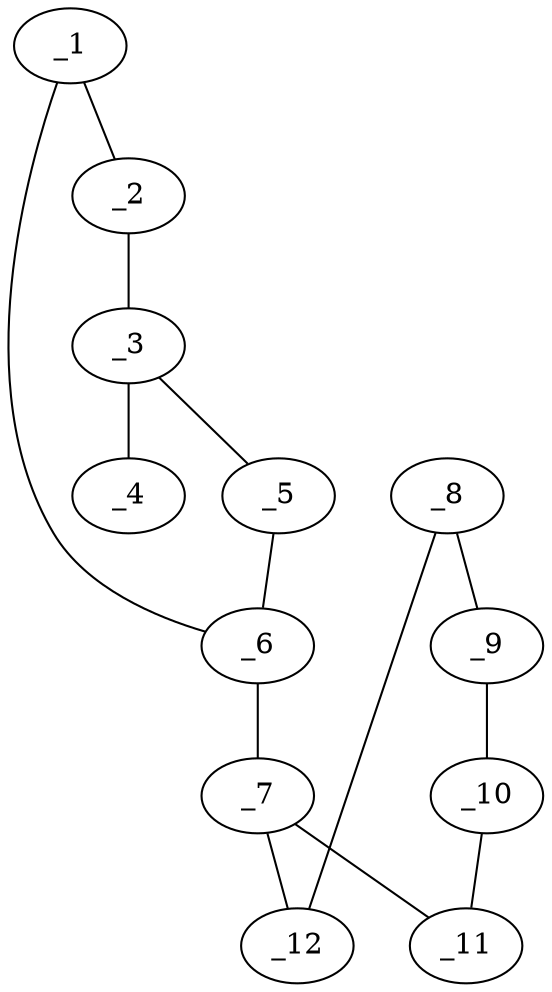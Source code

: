 graph molid622652 {
	_1	 [charge=0,
		chem=5,
		symbol="S  ",
		x="2.057",
		y="0.9139"];
	_2	 [charge=0,
		chem=5,
		symbol="S  ",
		x="2.366",
		y="1.8649"];
	_1 -- _2	 [valence=1];
	_6	 [charge=0,
		chem=1,
		symbol="C  ",
		x="2.866",
		y="0.3261"];
	_1 -- _6	 [valence=1];
	_3	 [charge=0,
		chem=1,
		symbol="C  ",
		x="3.366",
		y="1.8649"];
	_2 -- _3	 [valence=1];
	_4	 [charge=0,
		chem=5,
		symbol="S  ",
		x="3.9538",
		y="2.6739"];
	_3 -- _4	 [valence=2];
	_5	 [charge=0,
		chem=4,
		symbol="N  ",
		x="3.6751",
		y="0.9139"];
	_3 -- _5	 [valence=1];
	_5 -- _6	 [valence=2];
	_7	 [charge=0,
		chem=4,
		symbol="N  ",
		x="2.866",
		y="-0.6739"];
	_6 -- _7	 [valence=1];
	_11	 [charge=0,
		chem=1,
		symbol="C  ",
		x=2,
		y="-1.1739"];
	_7 -- _11	 [valence=1];
	_12	 [charge=0,
		chem=1,
		symbol="C  ",
		x="3.7321",
		y="-1.1739"];
	_7 -- _12	 [valence=1];
	_8	 [charge=0,
		chem=1,
		symbol="C  ",
		x="3.7321",
		y="-2.1739"];
	_9	 [charge=0,
		chem=1,
		symbol="C  ",
		x="2.866",
		y="-2.6739"];
	_8 -- _9	 [valence=1];
	_8 -- _12	 [valence=1];
	_10	 [charge=0,
		chem=1,
		symbol="C  ",
		x=2,
		y="-2.1739"];
	_9 -- _10	 [valence=1];
	_10 -- _11	 [valence=1];
}
